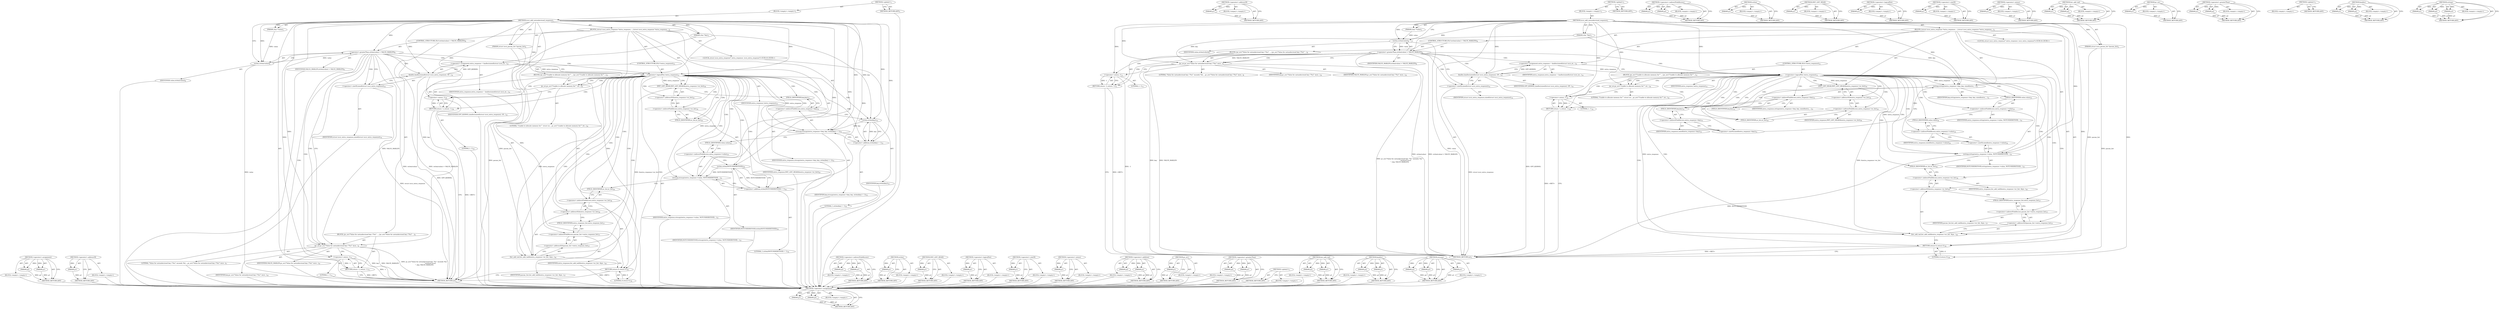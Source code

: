 digraph "strlcpy" {
vulnerable_122 [label=<(METHOD,&lt;operator&gt;.assignment)>];
vulnerable_123 [label=<(PARAM,p1)>];
vulnerable_124 [label=<(PARAM,p2)>];
vulnerable_125 [label=<(BLOCK,&lt;empty&gt;,&lt;empty&gt;)>];
vulnerable_126 [label=<(METHOD_RETURN,ANY)>];
vulnerable_144 [label=<(METHOD,&lt;operator&gt;.addressOf)>];
vulnerable_145 [label=<(PARAM,p1)>];
vulnerable_146 [label=<(BLOCK,&lt;empty&gt;,&lt;empty&gt;)>];
vulnerable_147 [label=<(METHOD_RETURN,ANY)>];
vulnerable_6 [label=<(METHOD,&lt;global&gt;)<SUB>1</SUB>>];
vulnerable_7 [label=<(BLOCK,&lt;empty&gt;,&lt;empty&gt;)<SUB>1</SUB>>];
vulnerable_8 [label=<(METHOD,iscsi_add_notunderstood_response)<SUB>1</SUB>>];
vulnerable_9 [label=<(PARAM,char *key)<SUB>2</SUB>>];
vulnerable_10 [label=<(PARAM,char *value)<SUB>3</SUB>>];
vulnerable_11 [label=<(PARAM,struct iscsi_param_list *param_list)<SUB>4</SUB>>];
vulnerable_12 [label=<(BLOCK,{
	struct iscsi_extra_response *extra_response;...,{
	struct iscsi_extra_response *extra_response;...)<SUB>5</SUB>>];
vulnerable_13 [label="<(LOCAL,struct iscsi_extra_response* extra_response: iscsi_extra_response*)<SUB>6</SUB>>"];
vulnerable_14 [label=<(CONTROL_STRUCTURE,IF,if (strlen(value) &gt; VALUE_MAXLEN))<SUB>8</SUB>>];
vulnerable_15 [label=<(&lt;operator&gt;.greaterThan,strlen(value) &gt; VALUE_MAXLEN)<SUB>8</SUB>>];
vulnerable_16 [label=<(strlen,strlen(value))<SUB>8</SUB>>];
vulnerable_17 [label=<(IDENTIFIER,value,strlen(value))<SUB>8</SUB>>];
vulnerable_18 [label=<(IDENTIFIER,VALUE_MAXLEN,strlen(value) &gt; VALUE_MAXLEN)<SUB>8</SUB>>];
vulnerable_19 [label=<(BLOCK,{
		pr_err(&quot;Value for notunderstood key \&quot;%s\&quot; ...,{
		pr_err(&quot;Value for notunderstood key \&quot;%s\&quot; ...)<SUB>8</SUB>>];
vulnerable_20 [label=<(pr_err,pr_err(&quot;Value for notunderstood key \&quot;%s\&quot; exce...)<SUB>9</SUB>>];
vulnerable_21 [label=<(LITERAL,&quot;Value for notunderstood key \&quot;%s\&quot; exceeds %d,...,pr_err(&quot;Value for notunderstood key \&quot;%s\&quot; exce...)<SUB>9</SUB>>];
vulnerable_22 [label=<(IDENTIFIER,key,pr_err(&quot;Value for notunderstood key \&quot;%s\&quot; exce...)<SUB>10</SUB>>];
vulnerable_23 [label=<(IDENTIFIER,VALUE_MAXLEN,pr_err(&quot;Value for notunderstood key \&quot;%s\&quot; exce...)<SUB>10</SUB>>];
vulnerable_24 [label=<(RETURN,return -1;,return -1;)<SUB>11</SUB>>];
vulnerable_25 [label=<(&lt;operator&gt;.minus,-1)<SUB>11</SUB>>];
vulnerable_26 [label=<(LITERAL,1,-1)<SUB>11</SUB>>];
vulnerable_27 [label=<(&lt;operator&gt;.assignment,extra_response = kzalloc(sizeof(struct iscsi_ex...)<SUB>14</SUB>>];
vulnerable_28 [label=<(IDENTIFIER,extra_response,extra_response = kzalloc(sizeof(struct iscsi_ex...)<SUB>14</SUB>>];
vulnerable_29 [label=<(kzalloc,kzalloc(sizeof(struct iscsi_extra_response), GF...)<SUB>14</SUB>>];
vulnerable_30 [label=<(&lt;operator&gt;.sizeOf,sizeof(struct iscsi_extra_response))<SUB>14</SUB>>];
vulnerable_31 [label=<(IDENTIFIER,struct iscsi_extra_response,sizeof(struct iscsi_extra_response))<SUB>14</SUB>>];
vulnerable_32 [label=<(IDENTIFIER,GFP_KERNEL,kzalloc(sizeof(struct iscsi_extra_response), GF...)<SUB>14</SUB>>];
vulnerable_33 [label=<(CONTROL_STRUCTURE,IF,if (!extra_response))<SUB>15</SUB>>];
vulnerable_34 [label=<(&lt;operator&gt;.logicalNot,!extra_response)<SUB>15</SUB>>];
vulnerable_35 [label=<(IDENTIFIER,extra_response,!extra_response)<SUB>15</SUB>>];
vulnerable_36 [label=<(BLOCK,{
		pr_err(&quot;Unable to allocate memory for&quot;
			&quot;...,{
		pr_err(&quot;Unable to allocate memory for&quot;
			&quot;...)<SUB>15</SUB>>];
vulnerable_37 [label=<(pr_err,pr_err(&quot;Unable to allocate memory for&quot;
			&quot; str...)<SUB>16</SUB>>];
vulnerable_38 [label=<(LITERAL,&quot;Unable to allocate memory for&quot;
			&quot; struct isc...,pr_err(&quot;Unable to allocate memory for&quot;
			&quot; str...)<SUB>16</SUB>>];
vulnerable_39 [label=<(RETURN,return -1;,return -1;)<SUB>18</SUB>>];
vulnerable_40 [label=<(&lt;operator&gt;.minus,-1)<SUB>18</SUB>>];
vulnerable_41 [label=<(LITERAL,1,-1)<SUB>18</SUB>>];
vulnerable_42 [label=<(INIT_LIST_HEAD,INIT_LIST_HEAD(&amp;extra_response-&gt;er_list))<SUB>20</SUB>>];
vulnerable_43 [label=<(&lt;operator&gt;.addressOf,&amp;extra_response-&gt;er_list)<SUB>20</SUB>>];
vulnerable_44 [label=<(&lt;operator&gt;.indirectFieldAccess,extra_response-&gt;er_list)<SUB>20</SUB>>];
vulnerable_45 [label=<(IDENTIFIER,extra_response,INIT_LIST_HEAD(&amp;extra_response-&gt;er_list))<SUB>20</SUB>>];
vulnerable_46 [label=<(FIELD_IDENTIFIER,er_list,er_list)<SUB>20</SUB>>];
vulnerable_47 [label=<(strncpy,strncpy(extra_response-&gt;key, key, strlen(key) + 1))<SUB>22</SUB>>];
vulnerable_48 [label=<(&lt;operator&gt;.indirectFieldAccess,extra_response-&gt;key)<SUB>22</SUB>>];
vulnerable_49 [label=<(IDENTIFIER,extra_response,strncpy(extra_response-&gt;key, key, strlen(key) + 1))<SUB>22</SUB>>];
vulnerable_50 [label=<(FIELD_IDENTIFIER,key,key)<SUB>22</SUB>>];
vulnerable_51 [label=<(IDENTIFIER,key,strncpy(extra_response-&gt;key, key, strlen(key) + 1))<SUB>22</SUB>>];
vulnerable_52 [label=<(&lt;operator&gt;.addition,strlen(key) + 1)<SUB>22</SUB>>];
vulnerable_53 [label=<(strlen,strlen(key))<SUB>22</SUB>>];
vulnerable_54 [label=<(IDENTIFIER,key,strlen(key))<SUB>22</SUB>>];
vulnerable_55 [label=<(LITERAL,1,strlen(key) + 1)<SUB>22</SUB>>];
vulnerable_56 [label=<(strncpy,strncpy(extra_response-&gt;value, NOTUNDERSTOOD,
	...)<SUB>23</SUB>>];
vulnerable_57 [label=<(&lt;operator&gt;.indirectFieldAccess,extra_response-&gt;value)<SUB>23</SUB>>];
vulnerable_58 [label=<(IDENTIFIER,extra_response,strncpy(extra_response-&gt;value, NOTUNDERSTOOD,
	...)<SUB>23</SUB>>];
vulnerable_59 [label=<(FIELD_IDENTIFIER,value,value)<SUB>23</SUB>>];
vulnerable_60 [label=<(IDENTIFIER,NOTUNDERSTOOD,strncpy(extra_response-&gt;value, NOTUNDERSTOOD,
	...)<SUB>23</SUB>>];
vulnerable_61 [label=<(&lt;operator&gt;.addition,strlen(NOTUNDERSTOOD) + 1)<SUB>24</SUB>>];
vulnerable_62 [label=<(strlen,strlen(NOTUNDERSTOOD))<SUB>24</SUB>>];
vulnerable_63 [label=<(IDENTIFIER,NOTUNDERSTOOD,strlen(NOTUNDERSTOOD))<SUB>24</SUB>>];
vulnerable_64 [label=<(LITERAL,1,strlen(NOTUNDERSTOOD) + 1)<SUB>24</SUB>>];
vulnerable_65 [label=<(list_add_tail,list_add_tail(&amp;extra_response-&gt;er_list,
 			&amp;pa...)<SUB>26</SUB>>];
vulnerable_66 [label=<(&lt;operator&gt;.addressOf,&amp;extra_response-&gt;er_list)<SUB>26</SUB>>];
vulnerable_67 [label=<(&lt;operator&gt;.indirectFieldAccess,extra_response-&gt;er_list)<SUB>26</SUB>>];
vulnerable_68 [label=<(IDENTIFIER,extra_response,list_add_tail(&amp;extra_response-&gt;er_list,
 			&amp;pa...)<SUB>26</SUB>>];
vulnerable_69 [label=<(FIELD_IDENTIFIER,er_list,er_list)<SUB>26</SUB>>];
vulnerable_70 [label=<(&lt;operator&gt;.addressOf,&amp;param_list-&gt;extra_response_list)<SUB>27</SUB>>];
vulnerable_71 [label=<(&lt;operator&gt;.indirectFieldAccess,param_list-&gt;extra_response_list)<SUB>27</SUB>>];
vulnerable_72 [label=<(IDENTIFIER,param_list,list_add_tail(&amp;extra_response-&gt;er_list,
 			&amp;pa...)<SUB>27</SUB>>];
vulnerable_73 [label=<(FIELD_IDENTIFIER,extra_response_list,extra_response_list)<SUB>27</SUB>>];
vulnerable_74 [label=<(RETURN,return 0;,return 0;)<SUB>28</SUB>>];
vulnerable_75 [label=<(LITERAL,0,return 0;)<SUB>28</SUB>>];
vulnerable_76 [label=<(METHOD_RETURN,int)<SUB>1</SUB>>];
vulnerable_78 [label=<(METHOD_RETURN,ANY)<SUB>1</SUB>>];
vulnerable_148 [label=<(METHOD,&lt;operator&gt;.indirectFieldAccess)>];
vulnerable_149 [label=<(PARAM,p1)>];
vulnerable_150 [label=<(PARAM,p2)>];
vulnerable_151 [label=<(BLOCK,&lt;empty&gt;,&lt;empty&gt;)>];
vulnerable_152 [label=<(METHOD_RETURN,ANY)>];
vulnerable_110 [label=<(METHOD,strlen)>];
vulnerable_111 [label=<(PARAM,p1)>];
vulnerable_112 [label=<(BLOCK,&lt;empty&gt;,&lt;empty&gt;)>];
vulnerable_113 [label=<(METHOD_RETURN,ANY)>];
vulnerable_140 [label=<(METHOD,INIT_LIST_HEAD)>];
vulnerable_141 [label=<(PARAM,p1)>];
vulnerable_142 [label=<(BLOCK,&lt;empty&gt;,&lt;empty&gt;)>];
vulnerable_143 [label=<(METHOD_RETURN,ANY)>];
vulnerable_136 [label=<(METHOD,&lt;operator&gt;.logicalNot)>];
vulnerable_137 [label=<(PARAM,p1)>];
vulnerable_138 [label=<(BLOCK,&lt;empty&gt;,&lt;empty&gt;)>];
vulnerable_139 [label=<(METHOD_RETURN,ANY)>];
vulnerable_132 [label=<(METHOD,&lt;operator&gt;.sizeOf)>];
vulnerable_133 [label=<(PARAM,p1)>];
vulnerable_134 [label=<(BLOCK,&lt;empty&gt;,&lt;empty&gt;)>];
vulnerable_135 [label=<(METHOD_RETURN,ANY)>];
vulnerable_118 [label=<(METHOD,&lt;operator&gt;.minus)>];
vulnerable_119 [label=<(PARAM,p1)>];
vulnerable_120 [label=<(BLOCK,&lt;empty&gt;,&lt;empty&gt;)>];
vulnerable_121 [label=<(METHOD_RETURN,ANY)>];
vulnerable_159 [label=<(METHOD,&lt;operator&gt;.addition)>];
vulnerable_160 [label=<(PARAM,p1)>];
vulnerable_161 [label=<(PARAM,p2)>];
vulnerable_162 [label=<(BLOCK,&lt;empty&gt;,&lt;empty&gt;)>];
vulnerable_163 [label=<(METHOD_RETURN,ANY)>];
vulnerable_114 [label=<(METHOD,pr_err)>];
vulnerable_115 [label=<(PARAM,p1)>];
vulnerable_116 [label=<(BLOCK,&lt;empty&gt;,&lt;empty&gt;)>];
vulnerable_117 [label=<(METHOD_RETURN,ANY)>];
vulnerable_105 [label=<(METHOD,&lt;operator&gt;.greaterThan)>];
vulnerable_106 [label=<(PARAM,p1)>];
vulnerable_107 [label=<(PARAM,p2)>];
vulnerable_108 [label=<(BLOCK,&lt;empty&gt;,&lt;empty&gt;)>];
vulnerable_109 [label=<(METHOD_RETURN,ANY)>];
vulnerable_99 [label=<(METHOD,&lt;global&gt;)<SUB>1</SUB>>];
vulnerable_100 [label=<(BLOCK,&lt;empty&gt;,&lt;empty&gt;)>];
vulnerable_101 [label=<(METHOD_RETURN,ANY)>];
vulnerable_164 [label=<(METHOD,list_add_tail)>];
vulnerable_165 [label=<(PARAM,p1)>];
vulnerable_166 [label=<(PARAM,p2)>];
vulnerable_167 [label=<(BLOCK,&lt;empty&gt;,&lt;empty&gt;)>];
vulnerable_168 [label=<(METHOD_RETURN,ANY)>];
vulnerable_127 [label=<(METHOD,kzalloc)>];
vulnerable_128 [label=<(PARAM,p1)>];
vulnerable_129 [label=<(PARAM,p2)>];
vulnerable_130 [label=<(BLOCK,&lt;empty&gt;,&lt;empty&gt;)>];
vulnerable_131 [label=<(METHOD_RETURN,ANY)>];
vulnerable_153 [label=<(METHOD,strncpy)>];
vulnerable_154 [label=<(PARAM,p1)>];
vulnerable_155 [label=<(PARAM,p2)>];
vulnerable_156 [label=<(PARAM,p3)>];
vulnerable_157 [label=<(BLOCK,&lt;empty&gt;,&lt;empty&gt;)>];
vulnerable_158 [label=<(METHOD_RETURN,ANY)>];
fixed_122 [label=<(METHOD,&lt;operator&gt;.assignment)>];
fixed_123 [label=<(PARAM,p1)>];
fixed_124 [label=<(PARAM,p2)>];
fixed_125 [label=<(BLOCK,&lt;empty&gt;,&lt;empty&gt;)>];
fixed_126 [label=<(METHOD_RETURN,ANY)>];
fixed_144 [label=<(METHOD,&lt;operator&gt;.addressOf)>];
fixed_145 [label=<(PARAM,p1)>];
fixed_146 [label=<(BLOCK,&lt;empty&gt;,&lt;empty&gt;)>];
fixed_147 [label=<(METHOD_RETURN,ANY)>];
fixed_6 [label=<(METHOD,&lt;global&gt;)<SUB>1</SUB>>];
fixed_7 [label=<(BLOCK,&lt;empty&gt;,&lt;empty&gt;)<SUB>1</SUB>>];
fixed_8 [label=<(METHOD,iscsi_add_notunderstood_response)<SUB>1</SUB>>];
fixed_9 [label=<(PARAM,char *key)<SUB>2</SUB>>];
fixed_10 [label=<(PARAM,char *value)<SUB>3</SUB>>];
fixed_11 [label=<(PARAM,struct iscsi_param_list *param_list)<SUB>4</SUB>>];
fixed_12 [label=<(BLOCK,{
	struct iscsi_extra_response *extra_response;...,{
	struct iscsi_extra_response *extra_response;...)<SUB>5</SUB>>];
fixed_13 [label="<(LOCAL,struct iscsi_extra_response* extra_response: iscsi_extra_response*)<SUB>6</SUB>>"];
fixed_14 [label=<(CONTROL_STRUCTURE,IF,if (strlen(value) &gt; VALUE_MAXLEN))<SUB>8</SUB>>];
fixed_15 [label=<(&lt;operator&gt;.greaterThan,strlen(value) &gt; VALUE_MAXLEN)<SUB>8</SUB>>];
fixed_16 [label=<(strlen,strlen(value))<SUB>8</SUB>>];
fixed_17 [label=<(IDENTIFIER,value,strlen(value))<SUB>8</SUB>>];
fixed_18 [label=<(IDENTIFIER,VALUE_MAXLEN,strlen(value) &gt; VALUE_MAXLEN)<SUB>8</SUB>>];
fixed_19 [label=<(BLOCK,{
		pr_err(&quot;Value for notunderstood key \&quot;%s\&quot; ...,{
		pr_err(&quot;Value for notunderstood key \&quot;%s\&quot; ...)<SUB>8</SUB>>];
fixed_20 [label=<(pr_err,pr_err(&quot;Value for notunderstood key \&quot;%s\&quot; exce...)<SUB>9</SUB>>];
fixed_21 [label=<(LITERAL,&quot;Value for notunderstood key \&quot;%s\&quot; exceeds %d,...,pr_err(&quot;Value for notunderstood key \&quot;%s\&quot; exce...)<SUB>9</SUB>>];
fixed_22 [label=<(IDENTIFIER,key,pr_err(&quot;Value for notunderstood key \&quot;%s\&quot; exce...)<SUB>10</SUB>>];
fixed_23 [label=<(IDENTIFIER,VALUE_MAXLEN,pr_err(&quot;Value for notunderstood key \&quot;%s\&quot; exce...)<SUB>10</SUB>>];
fixed_24 [label=<(RETURN,return -1;,return -1;)<SUB>11</SUB>>];
fixed_25 [label=<(&lt;operator&gt;.minus,-1)<SUB>11</SUB>>];
fixed_26 [label=<(LITERAL,1,-1)<SUB>11</SUB>>];
fixed_27 [label=<(&lt;operator&gt;.assignment,extra_response = kzalloc(sizeof(struct iscsi_ex...)<SUB>14</SUB>>];
fixed_28 [label=<(IDENTIFIER,extra_response,extra_response = kzalloc(sizeof(struct iscsi_ex...)<SUB>14</SUB>>];
fixed_29 [label=<(kzalloc,kzalloc(sizeof(struct iscsi_extra_response), GF...)<SUB>14</SUB>>];
fixed_30 [label=<(&lt;operator&gt;.sizeOf,sizeof(struct iscsi_extra_response))<SUB>14</SUB>>];
fixed_31 [label=<(IDENTIFIER,struct iscsi_extra_response,sizeof(struct iscsi_extra_response))<SUB>14</SUB>>];
fixed_32 [label=<(IDENTIFIER,GFP_KERNEL,kzalloc(sizeof(struct iscsi_extra_response), GF...)<SUB>14</SUB>>];
fixed_33 [label=<(CONTROL_STRUCTURE,IF,if (!extra_response))<SUB>15</SUB>>];
fixed_34 [label=<(&lt;operator&gt;.logicalNot,!extra_response)<SUB>15</SUB>>];
fixed_35 [label=<(IDENTIFIER,extra_response,!extra_response)<SUB>15</SUB>>];
fixed_36 [label=<(BLOCK,{
		pr_err(&quot;Unable to allocate memory for&quot;
			&quot;...,{
		pr_err(&quot;Unable to allocate memory for&quot;
			&quot;...)<SUB>15</SUB>>];
fixed_37 [label=<(pr_err,pr_err(&quot;Unable to allocate memory for&quot;
			&quot; str...)<SUB>16</SUB>>];
fixed_38 [label=<(LITERAL,&quot;Unable to allocate memory for&quot;
			&quot; struct isc...,pr_err(&quot;Unable to allocate memory for&quot;
			&quot; str...)<SUB>16</SUB>>];
fixed_39 [label=<(RETURN,return -1;,return -1;)<SUB>18</SUB>>];
fixed_40 [label=<(&lt;operator&gt;.minus,-1)<SUB>18</SUB>>];
fixed_41 [label=<(LITERAL,1,-1)<SUB>18</SUB>>];
fixed_42 [label=<(INIT_LIST_HEAD,INIT_LIST_HEAD(&amp;extra_response-&gt;er_list))<SUB>20</SUB>>];
fixed_43 [label=<(&lt;operator&gt;.addressOf,&amp;extra_response-&gt;er_list)<SUB>20</SUB>>];
fixed_44 [label=<(&lt;operator&gt;.indirectFieldAccess,extra_response-&gt;er_list)<SUB>20</SUB>>];
fixed_45 [label=<(IDENTIFIER,extra_response,INIT_LIST_HEAD(&amp;extra_response-&gt;er_list))<SUB>20</SUB>>];
fixed_46 [label=<(FIELD_IDENTIFIER,er_list,er_list)<SUB>20</SUB>>];
fixed_47 [label=<(strlcpy,strlcpy(extra_response-&gt;key, key, sizeof(extra_...)<SUB>22</SUB>>];
fixed_48 [label=<(&lt;operator&gt;.indirectFieldAccess,extra_response-&gt;key)<SUB>22</SUB>>];
fixed_49 [label=<(IDENTIFIER,extra_response,strlcpy(extra_response-&gt;key, key, sizeof(extra_...)<SUB>22</SUB>>];
fixed_50 [label=<(FIELD_IDENTIFIER,key,key)<SUB>22</SUB>>];
fixed_51 [label=<(IDENTIFIER,key,strlcpy(extra_response-&gt;key, key, sizeof(extra_...)<SUB>22</SUB>>];
fixed_52 [label=<(&lt;operator&gt;.sizeOf,sizeof(extra_response-&gt;key))<SUB>22</SUB>>];
fixed_53 [label=<(&lt;operator&gt;.indirectFieldAccess,extra_response-&gt;key)<SUB>22</SUB>>];
fixed_54 [label=<(IDENTIFIER,extra_response,sizeof(extra_response-&gt;key))<SUB>22</SUB>>];
fixed_55 [label=<(FIELD_IDENTIFIER,key,key)<SUB>22</SUB>>];
fixed_56 [label=<(strlcpy,strlcpy(extra_response-&gt;value, NOTUNDERSTOOD,
	...)<SUB>23</SUB>>];
fixed_57 [label=<(&lt;operator&gt;.indirectFieldAccess,extra_response-&gt;value)<SUB>23</SUB>>];
fixed_58 [label=<(IDENTIFIER,extra_response,strlcpy(extra_response-&gt;value, NOTUNDERSTOOD,
	...)<SUB>23</SUB>>];
fixed_59 [label=<(FIELD_IDENTIFIER,value,value)<SUB>23</SUB>>];
fixed_60 [label=<(IDENTIFIER,NOTUNDERSTOOD,strlcpy(extra_response-&gt;value, NOTUNDERSTOOD,
	...)<SUB>23</SUB>>];
fixed_61 [label=<(&lt;operator&gt;.sizeOf,sizeof(extra_response-&gt;value))<SUB>24</SUB>>];
fixed_62 [label=<(&lt;operator&gt;.indirectFieldAccess,extra_response-&gt;value)<SUB>24</SUB>>];
fixed_63 [label=<(IDENTIFIER,extra_response,sizeof(extra_response-&gt;value))<SUB>24</SUB>>];
fixed_64 [label=<(FIELD_IDENTIFIER,value,value)<SUB>24</SUB>>];
fixed_65 [label=<(list_add_tail,list_add_tail(&amp;extra_response-&gt;er_list,
 			&amp;pa...)<SUB>26</SUB>>];
fixed_66 [label=<(&lt;operator&gt;.addressOf,&amp;extra_response-&gt;er_list)<SUB>26</SUB>>];
fixed_67 [label=<(&lt;operator&gt;.indirectFieldAccess,extra_response-&gt;er_list)<SUB>26</SUB>>];
fixed_68 [label=<(IDENTIFIER,extra_response,list_add_tail(&amp;extra_response-&gt;er_list,
 			&amp;pa...)<SUB>26</SUB>>];
fixed_69 [label=<(FIELD_IDENTIFIER,er_list,er_list)<SUB>26</SUB>>];
fixed_70 [label=<(&lt;operator&gt;.addressOf,&amp;param_list-&gt;extra_response_list)<SUB>27</SUB>>];
fixed_71 [label=<(&lt;operator&gt;.indirectFieldAccess,param_list-&gt;extra_response_list)<SUB>27</SUB>>];
fixed_72 [label=<(IDENTIFIER,param_list,list_add_tail(&amp;extra_response-&gt;er_list,
 			&amp;pa...)<SUB>27</SUB>>];
fixed_73 [label=<(FIELD_IDENTIFIER,extra_response_list,extra_response_list)<SUB>27</SUB>>];
fixed_74 [label=<(RETURN,return 0;,return 0;)<SUB>28</SUB>>];
fixed_75 [label=<(LITERAL,0,return 0;)<SUB>28</SUB>>];
fixed_76 [label=<(METHOD_RETURN,int)<SUB>1</SUB>>];
fixed_78 [label=<(METHOD_RETURN,ANY)<SUB>1</SUB>>];
fixed_148 [label=<(METHOD,&lt;operator&gt;.indirectFieldAccess)>];
fixed_149 [label=<(PARAM,p1)>];
fixed_150 [label=<(PARAM,p2)>];
fixed_151 [label=<(BLOCK,&lt;empty&gt;,&lt;empty&gt;)>];
fixed_152 [label=<(METHOD_RETURN,ANY)>];
fixed_110 [label=<(METHOD,strlen)>];
fixed_111 [label=<(PARAM,p1)>];
fixed_112 [label=<(BLOCK,&lt;empty&gt;,&lt;empty&gt;)>];
fixed_113 [label=<(METHOD_RETURN,ANY)>];
fixed_140 [label=<(METHOD,INIT_LIST_HEAD)>];
fixed_141 [label=<(PARAM,p1)>];
fixed_142 [label=<(BLOCK,&lt;empty&gt;,&lt;empty&gt;)>];
fixed_143 [label=<(METHOD_RETURN,ANY)>];
fixed_136 [label=<(METHOD,&lt;operator&gt;.logicalNot)>];
fixed_137 [label=<(PARAM,p1)>];
fixed_138 [label=<(BLOCK,&lt;empty&gt;,&lt;empty&gt;)>];
fixed_139 [label=<(METHOD_RETURN,ANY)>];
fixed_132 [label=<(METHOD,&lt;operator&gt;.sizeOf)>];
fixed_133 [label=<(PARAM,p1)>];
fixed_134 [label=<(BLOCK,&lt;empty&gt;,&lt;empty&gt;)>];
fixed_135 [label=<(METHOD_RETURN,ANY)>];
fixed_118 [label=<(METHOD,&lt;operator&gt;.minus)>];
fixed_119 [label=<(PARAM,p1)>];
fixed_120 [label=<(BLOCK,&lt;empty&gt;,&lt;empty&gt;)>];
fixed_121 [label=<(METHOD_RETURN,ANY)>];
fixed_159 [label=<(METHOD,list_add_tail)>];
fixed_160 [label=<(PARAM,p1)>];
fixed_161 [label=<(PARAM,p2)>];
fixed_162 [label=<(BLOCK,&lt;empty&gt;,&lt;empty&gt;)>];
fixed_163 [label=<(METHOD_RETURN,ANY)>];
fixed_114 [label=<(METHOD,pr_err)>];
fixed_115 [label=<(PARAM,p1)>];
fixed_116 [label=<(BLOCK,&lt;empty&gt;,&lt;empty&gt;)>];
fixed_117 [label=<(METHOD_RETURN,ANY)>];
fixed_105 [label=<(METHOD,&lt;operator&gt;.greaterThan)>];
fixed_106 [label=<(PARAM,p1)>];
fixed_107 [label=<(PARAM,p2)>];
fixed_108 [label=<(BLOCK,&lt;empty&gt;,&lt;empty&gt;)>];
fixed_109 [label=<(METHOD_RETURN,ANY)>];
fixed_99 [label=<(METHOD,&lt;global&gt;)<SUB>1</SUB>>];
fixed_100 [label=<(BLOCK,&lt;empty&gt;,&lt;empty&gt;)>];
fixed_101 [label=<(METHOD_RETURN,ANY)>];
fixed_127 [label=<(METHOD,kzalloc)>];
fixed_128 [label=<(PARAM,p1)>];
fixed_129 [label=<(PARAM,p2)>];
fixed_130 [label=<(BLOCK,&lt;empty&gt;,&lt;empty&gt;)>];
fixed_131 [label=<(METHOD_RETURN,ANY)>];
fixed_153 [label=<(METHOD,strlcpy)>];
fixed_154 [label=<(PARAM,p1)>];
fixed_155 [label=<(PARAM,p2)>];
fixed_156 [label=<(PARAM,p3)>];
fixed_157 [label=<(BLOCK,&lt;empty&gt;,&lt;empty&gt;)>];
fixed_158 [label=<(METHOD_RETURN,ANY)>];
vulnerable_122 -> vulnerable_123  [key=0, label="AST: "];
vulnerable_122 -> vulnerable_123  [key=1, label="DDG: "];
vulnerable_122 -> vulnerable_125  [key=0, label="AST: "];
vulnerable_122 -> vulnerable_124  [key=0, label="AST: "];
vulnerable_122 -> vulnerable_124  [key=1, label="DDG: "];
vulnerable_122 -> vulnerable_126  [key=0, label="AST: "];
vulnerable_122 -> vulnerable_126  [key=1, label="CFG: "];
vulnerable_123 -> vulnerable_126  [key=0, label="DDG: p1"];
vulnerable_124 -> vulnerable_126  [key=0, label="DDG: p2"];
vulnerable_125 -> fixed_122  [key=0];
vulnerable_126 -> fixed_122  [key=0];
vulnerable_144 -> vulnerable_145  [key=0, label="AST: "];
vulnerable_144 -> vulnerable_145  [key=1, label="DDG: "];
vulnerable_144 -> vulnerable_146  [key=0, label="AST: "];
vulnerable_144 -> vulnerable_147  [key=0, label="AST: "];
vulnerable_144 -> vulnerable_147  [key=1, label="CFG: "];
vulnerable_145 -> vulnerable_147  [key=0, label="DDG: p1"];
vulnerable_146 -> fixed_122  [key=0];
vulnerable_147 -> fixed_122  [key=0];
vulnerable_6 -> vulnerable_7  [key=0, label="AST: "];
vulnerable_6 -> vulnerable_78  [key=0, label="AST: "];
vulnerable_6 -> vulnerable_78  [key=1, label="CFG: "];
vulnerable_7 -> vulnerable_8  [key=0, label="AST: "];
vulnerable_8 -> vulnerable_9  [key=0, label="AST: "];
vulnerable_8 -> vulnerable_9  [key=1, label="DDG: "];
vulnerable_8 -> vulnerable_10  [key=0, label="AST: "];
vulnerable_8 -> vulnerable_10  [key=1, label="DDG: "];
vulnerable_8 -> vulnerable_11  [key=0, label="AST: "];
vulnerable_8 -> vulnerable_11  [key=1, label="DDG: "];
vulnerable_8 -> vulnerable_12  [key=0, label="AST: "];
vulnerable_8 -> vulnerable_76  [key=0, label="AST: "];
vulnerable_8 -> vulnerable_16  [key=0, label="CFG: "];
vulnerable_8 -> vulnerable_16  [key=1, label="DDG: "];
vulnerable_8 -> vulnerable_74  [key=0, label="DDG: "];
vulnerable_8 -> vulnerable_47  [key=0, label="DDG: "];
vulnerable_8 -> vulnerable_56  [key=0, label="DDG: "];
vulnerable_8 -> vulnerable_75  [key=0, label="DDG: "];
vulnerable_8 -> vulnerable_15  [key=0, label="DDG: "];
vulnerable_8 -> vulnerable_29  [key=0, label="DDG: "];
vulnerable_8 -> vulnerable_34  [key=0, label="DDG: "];
vulnerable_8 -> vulnerable_52  [key=0, label="DDG: "];
vulnerable_8 -> vulnerable_61  [key=0, label="DDG: "];
vulnerable_8 -> vulnerable_20  [key=0, label="DDG: "];
vulnerable_8 -> vulnerable_37  [key=0, label="DDG: "];
vulnerable_8 -> vulnerable_53  [key=0, label="DDG: "];
vulnerable_8 -> vulnerable_62  [key=0, label="DDG: "];
vulnerable_8 -> vulnerable_25  [key=0, label="DDG: "];
vulnerable_8 -> vulnerable_40  [key=0, label="DDG: "];
vulnerable_9 -> vulnerable_20  [key=0, label="DDG: key"];
vulnerable_9 -> vulnerable_53  [key=0, label="DDG: key"];
vulnerable_10 -> vulnerable_16  [key=0, label="DDG: value"];
vulnerable_11 -> vulnerable_76  [key=0, label="DDG: param_list"];
vulnerable_11 -> vulnerable_65  [key=0, label="DDG: param_list"];
vulnerable_12 -> vulnerable_13  [key=0, label="AST: "];
vulnerable_12 -> vulnerable_14  [key=0, label="AST: "];
vulnerable_12 -> vulnerable_27  [key=0, label="AST: "];
vulnerable_12 -> vulnerable_33  [key=0, label="AST: "];
vulnerable_12 -> vulnerable_42  [key=0, label="AST: "];
vulnerable_12 -> vulnerable_47  [key=0, label="AST: "];
vulnerable_12 -> vulnerable_56  [key=0, label="AST: "];
vulnerable_12 -> vulnerable_65  [key=0, label="AST: "];
vulnerable_12 -> vulnerable_74  [key=0, label="AST: "];
vulnerable_13 -> fixed_122  [key=0];
vulnerable_14 -> vulnerable_15  [key=0, label="AST: "];
vulnerable_14 -> vulnerable_19  [key=0, label="AST: "];
vulnerable_15 -> vulnerable_16  [key=0, label="AST: "];
vulnerable_15 -> vulnerable_18  [key=0, label="AST: "];
vulnerable_15 -> vulnerable_20  [key=0, label="CFG: "];
vulnerable_15 -> vulnerable_20  [key=1, label="DDG: VALUE_MAXLEN"];
vulnerable_15 -> vulnerable_20  [key=2, label="CDG: "];
vulnerable_15 -> vulnerable_30  [key=0, label="CFG: "];
vulnerable_15 -> vulnerable_30  [key=1, label="CDG: "];
vulnerable_15 -> vulnerable_76  [key=0, label="DDG: strlen(value)"];
vulnerable_15 -> vulnerable_76  [key=1, label="DDG: strlen(value) &gt; VALUE_MAXLEN"];
vulnerable_15 -> vulnerable_34  [key=0, label="CDG: "];
vulnerable_15 -> vulnerable_25  [key=0, label="CDG: "];
vulnerable_15 -> vulnerable_27  [key=0, label="CDG: "];
vulnerable_15 -> vulnerable_29  [key=0, label="CDG: "];
vulnerable_15 -> vulnerable_24  [key=0, label="CDG: "];
vulnerable_16 -> vulnerable_17  [key=0, label="AST: "];
vulnerable_16 -> vulnerable_15  [key=0, label="CFG: "];
vulnerable_16 -> vulnerable_15  [key=1, label="DDG: value"];
vulnerable_16 -> vulnerable_76  [key=0, label="DDG: value"];
vulnerable_17 -> fixed_122  [key=0];
vulnerable_18 -> fixed_122  [key=0];
vulnerable_19 -> vulnerable_20  [key=0, label="AST: "];
vulnerable_19 -> vulnerable_24  [key=0, label="AST: "];
vulnerable_20 -> vulnerable_21  [key=0, label="AST: "];
vulnerable_20 -> vulnerable_22  [key=0, label="AST: "];
vulnerable_20 -> vulnerable_23  [key=0, label="AST: "];
vulnerable_20 -> vulnerable_25  [key=0, label="CFG: "];
vulnerable_20 -> vulnerable_76  [key=0, label="DDG: key"];
vulnerable_20 -> vulnerable_76  [key=1, label="DDG: VALUE_MAXLEN"];
vulnerable_20 -> vulnerable_76  [key=2, label="DDG: pr_err(&quot;Value for notunderstood key \&quot;%s\&quot; exceeds %d,&quot;
			&quot; protocol error.\n&quot;, key, VALUE_MAXLEN)"];
vulnerable_21 -> fixed_122  [key=0];
vulnerable_22 -> fixed_122  [key=0];
vulnerable_23 -> fixed_122  [key=0];
vulnerable_24 -> vulnerable_25  [key=0, label="AST: "];
vulnerable_24 -> vulnerable_76  [key=0, label="CFG: "];
vulnerable_24 -> vulnerable_76  [key=1, label="DDG: &lt;RET&gt;"];
vulnerable_25 -> vulnerable_26  [key=0, label="AST: "];
vulnerable_25 -> vulnerable_24  [key=0, label="CFG: "];
vulnerable_25 -> vulnerable_24  [key=1, label="DDG: -1"];
vulnerable_25 -> vulnerable_76  [key=0, label="DDG: -1"];
vulnerable_26 -> fixed_122  [key=0];
vulnerable_27 -> vulnerable_28  [key=0, label="AST: "];
vulnerable_27 -> vulnerable_29  [key=0, label="AST: "];
vulnerable_27 -> vulnerable_34  [key=0, label="CFG: "];
vulnerable_27 -> vulnerable_34  [key=1, label="DDG: extra_response"];
vulnerable_28 -> fixed_122  [key=0];
vulnerable_29 -> vulnerable_30  [key=0, label="AST: "];
vulnerable_29 -> vulnerable_32  [key=0, label="AST: "];
vulnerable_29 -> vulnerable_27  [key=0, label="CFG: "];
vulnerable_29 -> vulnerable_27  [key=1, label="DDG: GFP_KERNEL"];
vulnerable_29 -> vulnerable_76  [key=0, label="DDG: GFP_KERNEL"];
vulnerable_30 -> vulnerable_31  [key=0, label="AST: "];
vulnerable_30 -> vulnerable_29  [key=0, label="CFG: "];
vulnerable_30 -> vulnerable_76  [key=0, label="DDG: struct iscsi_extra_response"];
vulnerable_31 -> fixed_122  [key=0];
vulnerable_32 -> fixed_122  [key=0];
vulnerable_33 -> vulnerable_34  [key=0, label="AST: "];
vulnerable_33 -> vulnerable_36  [key=0, label="AST: "];
vulnerable_34 -> vulnerable_35  [key=0, label="AST: "];
vulnerable_34 -> vulnerable_37  [key=0, label="CFG: "];
vulnerable_34 -> vulnerable_37  [key=1, label="CDG: "];
vulnerable_34 -> vulnerable_46  [key=0, label="CFG: "];
vulnerable_34 -> vulnerable_46  [key=1, label="CDG: "];
vulnerable_34 -> vulnerable_42  [key=0, label="DDG: extra_response"];
vulnerable_34 -> vulnerable_42  [key=1, label="CDG: "];
vulnerable_34 -> vulnerable_47  [key=0, label="DDG: extra_response"];
vulnerable_34 -> vulnerable_47  [key=1, label="CDG: "];
vulnerable_34 -> vulnerable_56  [key=0, label="DDG: extra_response"];
vulnerable_34 -> vulnerable_56  [key=1, label="CDG: "];
vulnerable_34 -> vulnerable_65  [key=0, label="DDG: extra_response"];
vulnerable_34 -> vulnerable_65  [key=1, label="CDG: "];
vulnerable_34 -> vulnerable_48  [key=0, label="CDG: "];
vulnerable_34 -> vulnerable_73  [key=0, label="CDG: "];
vulnerable_34 -> vulnerable_57  [key=0, label="CDG: "];
vulnerable_34 -> vulnerable_66  [key=0, label="CDG: "];
vulnerable_34 -> vulnerable_52  [key=0, label="CDG: "];
vulnerable_34 -> vulnerable_69  [key=0, label="CDG: "];
vulnerable_34 -> vulnerable_67  [key=0, label="CDG: "];
vulnerable_34 -> vulnerable_74  [key=0, label="CDG: "];
vulnerable_34 -> vulnerable_40  [key=0, label="CDG: "];
vulnerable_34 -> vulnerable_50  [key=0, label="CDG: "];
vulnerable_34 -> vulnerable_59  [key=0, label="CDG: "];
vulnerable_34 -> vulnerable_44  [key=0, label="CDG: "];
vulnerable_34 -> vulnerable_43  [key=0, label="CDG: "];
vulnerable_34 -> vulnerable_61  [key=0, label="CDG: "];
vulnerable_34 -> vulnerable_71  [key=0, label="CDG: "];
vulnerable_34 -> vulnerable_53  [key=0, label="CDG: "];
vulnerable_34 -> vulnerable_70  [key=0, label="CDG: "];
vulnerable_34 -> vulnerable_62  [key=0, label="CDG: "];
vulnerable_34 -> vulnerable_39  [key=0, label="CDG: "];
vulnerable_35 -> fixed_122  [key=0];
vulnerable_36 -> vulnerable_37  [key=0, label="AST: "];
vulnerable_36 -> vulnerable_39  [key=0, label="AST: "];
vulnerable_37 -> vulnerable_38  [key=0, label="AST: "];
vulnerable_37 -> vulnerable_40  [key=0, label="CFG: "];
vulnerable_38 -> fixed_122  [key=0];
vulnerable_39 -> vulnerable_40  [key=0, label="AST: "];
vulnerable_39 -> vulnerable_76  [key=0, label="CFG: "];
vulnerable_39 -> vulnerable_76  [key=1, label="DDG: &lt;RET&gt;"];
vulnerable_40 -> vulnerable_41  [key=0, label="AST: "];
vulnerable_40 -> vulnerable_39  [key=0, label="CFG: "];
vulnerable_40 -> vulnerable_39  [key=1, label="DDG: -1"];
vulnerable_41 -> fixed_122  [key=0];
vulnerable_42 -> vulnerable_43  [key=0, label="AST: "];
vulnerable_42 -> vulnerable_50  [key=0, label="CFG: "];
vulnerable_42 -> vulnerable_65  [key=0, label="DDG: &amp;extra_response-&gt;er_list"];
vulnerable_43 -> vulnerable_44  [key=0, label="AST: "];
vulnerable_43 -> vulnerable_42  [key=0, label="CFG: "];
vulnerable_44 -> vulnerable_45  [key=0, label="AST: "];
vulnerable_44 -> vulnerable_46  [key=0, label="AST: "];
vulnerable_44 -> vulnerable_43  [key=0, label="CFG: "];
vulnerable_45 -> fixed_122  [key=0];
vulnerable_46 -> vulnerable_44  [key=0, label="CFG: "];
vulnerable_47 -> vulnerable_48  [key=0, label="AST: "];
vulnerable_47 -> vulnerable_51  [key=0, label="AST: "];
vulnerable_47 -> vulnerable_52  [key=0, label="AST: "];
vulnerable_47 -> vulnerable_59  [key=0, label="CFG: "];
vulnerable_48 -> vulnerable_49  [key=0, label="AST: "];
vulnerable_48 -> vulnerable_50  [key=0, label="AST: "];
vulnerable_48 -> vulnerable_53  [key=0, label="CFG: "];
vulnerable_49 -> fixed_122  [key=0];
vulnerable_50 -> vulnerable_48  [key=0, label="CFG: "];
vulnerable_51 -> fixed_122  [key=0];
vulnerable_52 -> vulnerable_53  [key=0, label="AST: "];
vulnerable_52 -> vulnerable_55  [key=0, label="AST: "];
vulnerable_52 -> vulnerable_47  [key=0, label="CFG: "];
vulnerable_53 -> vulnerable_54  [key=0, label="AST: "];
vulnerable_53 -> vulnerable_52  [key=0, label="CFG: "];
vulnerable_53 -> vulnerable_52  [key=1, label="DDG: key"];
vulnerable_53 -> vulnerable_47  [key=0, label="DDG: key"];
vulnerable_54 -> fixed_122  [key=0];
vulnerable_55 -> fixed_122  [key=0];
vulnerable_56 -> vulnerable_57  [key=0, label="AST: "];
vulnerable_56 -> vulnerable_60  [key=0, label="AST: "];
vulnerable_56 -> vulnerable_61  [key=0, label="AST: "];
vulnerable_56 -> vulnerable_69  [key=0, label="CFG: "];
vulnerable_57 -> vulnerable_58  [key=0, label="AST: "];
vulnerable_57 -> vulnerable_59  [key=0, label="AST: "];
vulnerable_57 -> vulnerable_62  [key=0, label="CFG: "];
vulnerable_58 -> fixed_122  [key=0];
vulnerable_59 -> vulnerable_57  [key=0, label="CFG: "];
vulnerable_60 -> fixed_122  [key=0];
vulnerable_61 -> vulnerable_62  [key=0, label="AST: "];
vulnerable_61 -> vulnerable_64  [key=0, label="AST: "];
vulnerable_61 -> vulnerable_56  [key=0, label="CFG: "];
vulnerable_62 -> vulnerable_63  [key=0, label="AST: "];
vulnerable_62 -> vulnerable_61  [key=0, label="CFG: "];
vulnerable_62 -> vulnerable_61  [key=1, label="DDG: NOTUNDERSTOOD"];
vulnerable_62 -> vulnerable_56  [key=0, label="DDG: NOTUNDERSTOOD"];
vulnerable_63 -> fixed_122  [key=0];
vulnerable_64 -> fixed_122  [key=0];
vulnerable_65 -> vulnerable_66  [key=0, label="AST: "];
vulnerable_65 -> vulnerable_70  [key=0, label="AST: "];
vulnerable_65 -> vulnerable_74  [key=0, label="CFG: "];
vulnerable_66 -> vulnerable_67  [key=0, label="AST: "];
vulnerable_66 -> vulnerable_73  [key=0, label="CFG: "];
vulnerable_67 -> vulnerable_68  [key=0, label="AST: "];
vulnerable_67 -> vulnerable_69  [key=0, label="AST: "];
vulnerable_67 -> vulnerable_66  [key=0, label="CFG: "];
vulnerable_68 -> fixed_122  [key=0];
vulnerable_69 -> vulnerable_67  [key=0, label="CFG: "];
vulnerable_70 -> vulnerable_71  [key=0, label="AST: "];
vulnerable_70 -> vulnerable_65  [key=0, label="CFG: "];
vulnerable_71 -> vulnerable_72  [key=0, label="AST: "];
vulnerable_71 -> vulnerable_73  [key=0, label="AST: "];
vulnerable_71 -> vulnerable_70  [key=0, label="CFG: "];
vulnerable_72 -> fixed_122  [key=0];
vulnerable_73 -> vulnerable_71  [key=0, label="CFG: "];
vulnerable_74 -> vulnerable_75  [key=0, label="AST: "];
vulnerable_74 -> vulnerable_76  [key=0, label="CFG: "];
vulnerable_74 -> vulnerable_76  [key=1, label="DDG: &lt;RET&gt;"];
vulnerable_75 -> vulnerable_74  [key=0, label="DDG: 0"];
vulnerable_76 -> fixed_122  [key=0];
vulnerable_78 -> fixed_122  [key=0];
vulnerable_148 -> vulnerable_149  [key=0, label="AST: "];
vulnerable_148 -> vulnerable_149  [key=1, label="DDG: "];
vulnerable_148 -> vulnerable_151  [key=0, label="AST: "];
vulnerable_148 -> vulnerable_150  [key=0, label="AST: "];
vulnerable_148 -> vulnerable_150  [key=1, label="DDG: "];
vulnerable_148 -> vulnerable_152  [key=0, label="AST: "];
vulnerable_148 -> vulnerable_152  [key=1, label="CFG: "];
vulnerable_149 -> vulnerable_152  [key=0, label="DDG: p1"];
vulnerable_150 -> vulnerable_152  [key=0, label="DDG: p2"];
vulnerable_151 -> fixed_122  [key=0];
vulnerable_152 -> fixed_122  [key=0];
vulnerable_110 -> vulnerable_111  [key=0, label="AST: "];
vulnerable_110 -> vulnerable_111  [key=1, label="DDG: "];
vulnerable_110 -> vulnerable_112  [key=0, label="AST: "];
vulnerable_110 -> vulnerable_113  [key=0, label="AST: "];
vulnerable_110 -> vulnerable_113  [key=1, label="CFG: "];
vulnerable_111 -> vulnerable_113  [key=0, label="DDG: p1"];
vulnerable_112 -> fixed_122  [key=0];
vulnerable_113 -> fixed_122  [key=0];
vulnerable_140 -> vulnerable_141  [key=0, label="AST: "];
vulnerable_140 -> vulnerable_141  [key=1, label="DDG: "];
vulnerable_140 -> vulnerable_142  [key=0, label="AST: "];
vulnerable_140 -> vulnerable_143  [key=0, label="AST: "];
vulnerable_140 -> vulnerable_143  [key=1, label="CFG: "];
vulnerable_141 -> vulnerable_143  [key=0, label="DDG: p1"];
vulnerable_142 -> fixed_122  [key=0];
vulnerable_143 -> fixed_122  [key=0];
vulnerable_136 -> vulnerable_137  [key=0, label="AST: "];
vulnerable_136 -> vulnerable_137  [key=1, label="DDG: "];
vulnerable_136 -> vulnerable_138  [key=0, label="AST: "];
vulnerable_136 -> vulnerable_139  [key=0, label="AST: "];
vulnerable_136 -> vulnerable_139  [key=1, label="CFG: "];
vulnerable_137 -> vulnerable_139  [key=0, label="DDG: p1"];
vulnerable_138 -> fixed_122  [key=0];
vulnerable_139 -> fixed_122  [key=0];
vulnerable_132 -> vulnerable_133  [key=0, label="AST: "];
vulnerable_132 -> vulnerable_133  [key=1, label="DDG: "];
vulnerable_132 -> vulnerable_134  [key=0, label="AST: "];
vulnerable_132 -> vulnerable_135  [key=0, label="AST: "];
vulnerable_132 -> vulnerable_135  [key=1, label="CFG: "];
vulnerable_133 -> vulnerable_135  [key=0, label="DDG: p1"];
vulnerable_134 -> fixed_122  [key=0];
vulnerable_135 -> fixed_122  [key=0];
vulnerable_118 -> vulnerable_119  [key=0, label="AST: "];
vulnerable_118 -> vulnerable_119  [key=1, label="DDG: "];
vulnerable_118 -> vulnerable_120  [key=0, label="AST: "];
vulnerable_118 -> vulnerable_121  [key=0, label="AST: "];
vulnerable_118 -> vulnerable_121  [key=1, label="CFG: "];
vulnerable_119 -> vulnerable_121  [key=0, label="DDG: p1"];
vulnerable_120 -> fixed_122  [key=0];
vulnerable_121 -> fixed_122  [key=0];
vulnerable_159 -> vulnerable_160  [key=0, label="AST: "];
vulnerable_159 -> vulnerable_160  [key=1, label="DDG: "];
vulnerable_159 -> vulnerable_162  [key=0, label="AST: "];
vulnerable_159 -> vulnerable_161  [key=0, label="AST: "];
vulnerable_159 -> vulnerable_161  [key=1, label="DDG: "];
vulnerable_159 -> vulnerable_163  [key=0, label="AST: "];
vulnerable_159 -> vulnerable_163  [key=1, label="CFG: "];
vulnerable_160 -> vulnerable_163  [key=0, label="DDG: p1"];
vulnerable_161 -> vulnerable_163  [key=0, label="DDG: p2"];
vulnerable_162 -> fixed_122  [key=0];
vulnerable_163 -> fixed_122  [key=0];
vulnerable_114 -> vulnerable_115  [key=0, label="AST: "];
vulnerable_114 -> vulnerable_115  [key=1, label="DDG: "];
vulnerable_114 -> vulnerable_116  [key=0, label="AST: "];
vulnerable_114 -> vulnerable_117  [key=0, label="AST: "];
vulnerable_114 -> vulnerable_117  [key=1, label="CFG: "];
vulnerable_115 -> vulnerable_117  [key=0, label="DDG: p1"];
vulnerable_116 -> fixed_122  [key=0];
vulnerable_117 -> fixed_122  [key=0];
vulnerable_105 -> vulnerable_106  [key=0, label="AST: "];
vulnerable_105 -> vulnerable_106  [key=1, label="DDG: "];
vulnerable_105 -> vulnerable_108  [key=0, label="AST: "];
vulnerable_105 -> vulnerable_107  [key=0, label="AST: "];
vulnerable_105 -> vulnerable_107  [key=1, label="DDG: "];
vulnerable_105 -> vulnerable_109  [key=0, label="AST: "];
vulnerable_105 -> vulnerable_109  [key=1, label="CFG: "];
vulnerable_106 -> vulnerable_109  [key=0, label="DDG: p1"];
vulnerable_107 -> vulnerable_109  [key=0, label="DDG: p2"];
vulnerable_108 -> fixed_122  [key=0];
vulnerable_109 -> fixed_122  [key=0];
vulnerable_99 -> vulnerable_100  [key=0, label="AST: "];
vulnerable_99 -> vulnerable_101  [key=0, label="AST: "];
vulnerable_99 -> vulnerable_101  [key=1, label="CFG: "];
vulnerable_100 -> fixed_122  [key=0];
vulnerable_101 -> fixed_122  [key=0];
vulnerable_164 -> vulnerable_165  [key=0, label="AST: "];
vulnerable_164 -> vulnerable_165  [key=1, label="DDG: "];
vulnerable_164 -> vulnerable_167  [key=0, label="AST: "];
vulnerable_164 -> vulnerable_166  [key=0, label="AST: "];
vulnerable_164 -> vulnerable_166  [key=1, label="DDG: "];
vulnerable_164 -> vulnerable_168  [key=0, label="AST: "];
vulnerable_164 -> vulnerable_168  [key=1, label="CFG: "];
vulnerable_165 -> vulnerable_168  [key=0, label="DDG: p1"];
vulnerable_166 -> vulnerable_168  [key=0, label="DDG: p2"];
vulnerable_167 -> fixed_122  [key=0];
vulnerable_168 -> fixed_122  [key=0];
vulnerable_127 -> vulnerable_128  [key=0, label="AST: "];
vulnerable_127 -> vulnerable_128  [key=1, label="DDG: "];
vulnerable_127 -> vulnerable_130  [key=0, label="AST: "];
vulnerable_127 -> vulnerable_129  [key=0, label="AST: "];
vulnerable_127 -> vulnerable_129  [key=1, label="DDG: "];
vulnerable_127 -> vulnerable_131  [key=0, label="AST: "];
vulnerable_127 -> vulnerable_131  [key=1, label="CFG: "];
vulnerable_128 -> vulnerable_131  [key=0, label="DDG: p1"];
vulnerable_129 -> vulnerable_131  [key=0, label="DDG: p2"];
vulnerable_130 -> fixed_122  [key=0];
vulnerable_131 -> fixed_122  [key=0];
vulnerable_153 -> vulnerable_154  [key=0, label="AST: "];
vulnerable_153 -> vulnerable_154  [key=1, label="DDG: "];
vulnerable_153 -> vulnerable_157  [key=0, label="AST: "];
vulnerable_153 -> vulnerable_155  [key=0, label="AST: "];
vulnerable_153 -> vulnerable_155  [key=1, label="DDG: "];
vulnerable_153 -> vulnerable_158  [key=0, label="AST: "];
vulnerable_153 -> vulnerable_158  [key=1, label="CFG: "];
vulnerable_153 -> vulnerable_156  [key=0, label="AST: "];
vulnerable_153 -> vulnerable_156  [key=1, label="DDG: "];
vulnerable_154 -> vulnerable_158  [key=0, label="DDG: p1"];
vulnerable_155 -> vulnerable_158  [key=0, label="DDG: p2"];
vulnerable_156 -> vulnerable_158  [key=0, label="DDG: p3"];
vulnerable_157 -> fixed_122  [key=0];
vulnerable_158 -> fixed_122  [key=0];
fixed_122 -> fixed_123  [key=0, label="AST: "];
fixed_122 -> fixed_123  [key=1, label="DDG: "];
fixed_122 -> fixed_125  [key=0, label="AST: "];
fixed_122 -> fixed_124  [key=0, label="AST: "];
fixed_122 -> fixed_124  [key=1, label="DDG: "];
fixed_122 -> fixed_126  [key=0, label="AST: "];
fixed_122 -> fixed_126  [key=1, label="CFG: "];
fixed_123 -> fixed_126  [key=0, label="DDG: p1"];
fixed_124 -> fixed_126  [key=0, label="DDG: p2"];
fixed_144 -> fixed_145  [key=0, label="AST: "];
fixed_144 -> fixed_145  [key=1, label="DDG: "];
fixed_144 -> fixed_146  [key=0, label="AST: "];
fixed_144 -> fixed_147  [key=0, label="AST: "];
fixed_144 -> fixed_147  [key=1, label="CFG: "];
fixed_145 -> fixed_147  [key=0, label="DDG: p1"];
fixed_6 -> fixed_7  [key=0, label="AST: "];
fixed_6 -> fixed_78  [key=0, label="AST: "];
fixed_6 -> fixed_78  [key=1, label="CFG: "];
fixed_7 -> fixed_8  [key=0, label="AST: "];
fixed_8 -> fixed_9  [key=0, label="AST: "];
fixed_8 -> fixed_9  [key=1, label="DDG: "];
fixed_8 -> fixed_10  [key=0, label="AST: "];
fixed_8 -> fixed_10  [key=1, label="DDG: "];
fixed_8 -> fixed_11  [key=0, label="AST: "];
fixed_8 -> fixed_11  [key=1, label="DDG: "];
fixed_8 -> fixed_12  [key=0, label="AST: "];
fixed_8 -> fixed_76  [key=0, label="AST: "];
fixed_8 -> fixed_16  [key=0, label="CFG: "];
fixed_8 -> fixed_16  [key=1, label="DDG: "];
fixed_8 -> fixed_74  [key=0, label="DDG: "];
fixed_8 -> fixed_47  [key=0, label="DDG: "];
fixed_8 -> fixed_56  [key=0, label="DDG: "];
fixed_8 -> fixed_75  [key=0, label="DDG: "];
fixed_8 -> fixed_15  [key=0, label="DDG: "];
fixed_8 -> fixed_29  [key=0, label="DDG: "];
fixed_8 -> fixed_34  [key=0, label="DDG: "];
fixed_8 -> fixed_20  [key=0, label="DDG: "];
fixed_8 -> fixed_37  [key=0, label="DDG: "];
fixed_8 -> fixed_25  [key=0, label="DDG: "];
fixed_8 -> fixed_40  [key=0, label="DDG: "];
fixed_9 -> fixed_47  [key=0, label="DDG: key"];
fixed_9 -> fixed_20  [key=0, label="DDG: key"];
fixed_10 -> fixed_16  [key=0, label="DDG: value"];
fixed_11 -> fixed_76  [key=0, label="DDG: param_list"];
fixed_11 -> fixed_65  [key=0, label="DDG: param_list"];
fixed_12 -> fixed_13  [key=0, label="AST: "];
fixed_12 -> fixed_14  [key=0, label="AST: "];
fixed_12 -> fixed_27  [key=0, label="AST: "];
fixed_12 -> fixed_33  [key=0, label="AST: "];
fixed_12 -> fixed_42  [key=0, label="AST: "];
fixed_12 -> fixed_47  [key=0, label="AST: "];
fixed_12 -> fixed_56  [key=0, label="AST: "];
fixed_12 -> fixed_65  [key=0, label="AST: "];
fixed_12 -> fixed_74  [key=0, label="AST: "];
fixed_14 -> fixed_15  [key=0, label="AST: "];
fixed_14 -> fixed_19  [key=0, label="AST: "];
fixed_15 -> fixed_16  [key=0, label="AST: "];
fixed_15 -> fixed_18  [key=0, label="AST: "];
fixed_15 -> fixed_20  [key=0, label="CFG: "];
fixed_15 -> fixed_20  [key=1, label="DDG: VALUE_MAXLEN"];
fixed_15 -> fixed_20  [key=2, label="CDG: "];
fixed_15 -> fixed_30  [key=0, label="CFG: "];
fixed_15 -> fixed_30  [key=1, label="CDG: "];
fixed_15 -> fixed_76  [key=0, label="DDG: strlen(value)"];
fixed_15 -> fixed_76  [key=1, label="DDG: strlen(value) &gt; VALUE_MAXLEN"];
fixed_15 -> fixed_34  [key=0, label="CDG: "];
fixed_15 -> fixed_25  [key=0, label="CDG: "];
fixed_15 -> fixed_27  [key=0, label="CDG: "];
fixed_15 -> fixed_29  [key=0, label="CDG: "];
fixed_15 -> fixed_24  [key=0, label="CDG: "];
fixed_16 -> fixed_17  [key=0, label="AST: "];
fixed_16 -> fixed_15  [key=0, label="CFG: "];
fixed_16 -> fixed_15  [key=1, label="DDG: value"];
fixed_16 -> fixed_76  [key=0, label="DDG: value"];
fixed_19 -> fixed_20  [key=0, label="AST: "];
fixed_19 -> fixed_24  [key=0, label="AST: "];
fixed_20 -> fixed_21  [key=0, label="AST: "];
fixed_20 -> fixed_22  [key=0, label="AST: "];
fixed_20 -> fixed_23  [key=0, label="AST: "];
fixed_20 -> fixed_25  [key=0, label="CFG: "];
fixed_20 -> fixed_76  [key=0, label="DDG: key"];
fixed_20 -> fixed_76  [key=1, label="DDG: VALUE_MAXLEN"];
fixed_20 -> fixed_76  [key=2, label="DDG: pr_err(&quot;Value for notunderstood key \&quot;%s\&quot; exceeds %d,&quot;
			&quot; protocol error.\n&quot;, key, VALUE_MAXLEN)"];
fixed_24 -> fixed_25  [key=0, label="AST: "];
fixed_24 -> fixed_76  [key=0, label="CFG: "];
fixed_24 -> fixed_76  [key=1, label="DDG: &lt;RET&gt;"];
fixed_25 -> fixed_26  [key=0, label="AST: "];
fixed_25 -> fixed_24  [key=0, label="CFG: "];
fixed_25 -> fixed_24  [key=1, label="DDG: -1"];
fixed_25 -> fixed_76  [key=0, label="DDG: -1"];
fixed_27 -> fixed_28  [key=0, label="AST: "];
fixed_27 -> fixed_29  [key=0, label="AST: "];
fixed_27 -> fixed_34  [key=0, label="CFG: "];
fixed_27 -> fixed_34  [key=1, label="DDG: extra_response"];
fixed_29 -> fixed_30  [key=0, label="AST: "];
fixed_29 -> fixed_32  [key=0, label="AST: "];
fixed_29 -> fixed_27  [key=0, label="CFG: "];
fixed_29 -> fixed_27  [key=1, label="DDG: GFP_KERNEL"];
fixed_29 -> fixed_76  [key=0, label="DDG: GFP_KERNEL"];
fixed_30 -> fixed_31  [key=0, label="AST: "];
fixed_30 -> fixed_29  [key=0, label="CFG: "];
fixed_30 -> fixed_76  [key=0, label="DDG: struct iscsi_extra_response"];
fixed_33 -> fixed_34  [key=0, label="AST: "];
fixed_33 -> fixed_36  [key=0, label="AST: "];
fixed_34 -> fixed_35  [key=0, label="AST: "];
fixed_34 -> fixed_37  [key=0, label="CFG: "];
fixed_34 -> fixed_37  [key=1, label="CDG: "];
fixed_34 -> fixed_46  [key=0, label="CFG: "];
fixed_34 -> fixed_46  [key=1, label="CDG: "];
fixed_34 -> fixed_42  [key=0, label="DDG: extra_response"];
fixed_34 -> fixed_42  [key=1, label="CDG: "];
fixed_34 -> fixed_47  [key=0, label="DDG: extra_response"];
fixed_34 -> fixed_47  [key=1, label="CDG: "];
fixed_34 -> fixed_56  [key=0, label="DDG: extra_response"];
fixed_34 -> fixed_56  [key=1, label="CDG: "];
fixed_34 -> fixed_65  [key=0, label="DDG: extra_response"];
fixed_34 -> fixed_65  [key=1, label="CDG: "];
fixed_34 -> fixed_48  [key=0, label="CDG: "];
fixed_34 -> fixed_73  [key=0, label="CDG: "];
fixed_34 -> fixed_64  [key=0, label="CDG: "];
fixed_34 -> fixed_57  [key=0, label="CDG: "];
fixed_34 -> fixed_66  [key=0, label="CDG: "];
fixed_34 -> fixed_52  [key=0, label="CDG: "];
fixed_34 -> fixed_69  [key=0, label="CDG: "];
fixed_34 -> fixed_67  [key=0, label="CDG: "];
fixed_34 -> fixed_74  [key=0, label="CDG: "];
fixed_34 -> fixed_40  [key=0, label="CDG: "];
fixed_34 -> fixed_50  [key=0, label="CDG: "];
fixed_34 -> fixed_59  [key=0, label="CDG: "];
fixed_34 -> fixed_44  [key=0, label="CDG: "];
fixed_34 -> fixed_43  [key=0, label="CDG: "];
fixed_34 -> fixed_61  [key=0, label="CDG: "];
fixed_34 -> fixed_71  [key=0, label="CDG: "];
fixed_34 -> fixed_53  [key=0, label="CDG: "];
fixed_34 -> fixed_70  [key=0, label="CDG: "];
fixed_34 -> fixed_55  [key=0, label="CDG: "];
fixed_34 -> fixed_62  [key=0, label="CDG: "];
fixed_34 -> fixed_39  [key=0, label="CDG: "];
fixed_36 -> fixed_37  [key=0, label="AST: "];
fixed_36 -> fixed_39  [key=0, label="AST: "];
fixed_37 -> fixed_38  [key=0, label="AST: "];
fixed_37 -> fixed_40  [key=0, label="CFG: "];
fixed_39 -> fixed_40  [key=0, label="AST: "];
fixed_39 -> fixed_76  [key=0, label="CFG: "];
fixed_39 -> fixed_76  [key=1, label="DDG: &lt;RET&gt;"];
fixed_40 -> fixed_41  [key=0, label="AST: "];
fixed_40 -> fixed_39  [key=0, label="CFG: "];
fixed_40 -> fixed_39  [key=1, label="DDG: -1"];
fixed_42 -> fixed_43  [key=0, label="AST: "];
fixed_42 -> fixed_50  [key=0, label="CFG: "];
fixed_42 -> fixed_65  [key=0, label="DDG: &amp;extra_response-&gt;er_list"];
fixed_43 -> fixed_44  [key=0, label="AST: "];
fixed_43 -> fixed_42  [key=0, label="CFG: "];
fixed_44 -> fixed_45  [key=0, label="AST: "];
fixed_44 -> fixed_46  [key=0, label="AST: "];
fixed_44 -> fixed_43  [key=0, label="CFG: "];
fixed_46 -> fixed_44  [key=0, label="CFG: "];
fixed_47 -> fixed_48  [key=0, label="AST: "];
fixed_47 -> fixed_51  [key=0, label="AST: "];
fixed_47 -> fixed_52  [key=0, label="AST: "];
fixed_47 -> fixed_59  [key=0, label="CFG: "];
fixed_48 -> fixed_49  [key=0, label="AST: "];
fixed_48 -> fixed_50  [key=0, label="AST: "];
fixed_48 -> fixed_55  [key=0, label="CFG: "];
fixed_50 -> fixed_48  [key=0, label="CFG: "];
fixed_52 -> fixed_53  [key=0, label="AST: "];
fixed_52 -> fixed_47  [key=0, label="CFG: "];
fixed_53 -> fixed_54  [key=0, label="AST: "];
fixed_53 -> fixed_55  [key=0, label="AST: "];
fixed_53 -> fixed_52  [key=0, label="CFG: "];
fixed_55 -> fixed_53  [key=0, label="CFG: "];
fixed_56 -> fixed_57  [key=0, label="AST: "];
fixed_56 -> fixed_60  [key=0, label="AST: "];
fixed_56 -> fixed_61  [key=0, label="AST: "];
fixed_56 -> fixed_69  [key=0, label="CFG: "];
fixed_56 -> fixed_76  [key=0, label="DDG: NOTUNDERSTOOD"];
fixed_57 -> fixed_58  [key=0, label="AST: "];
fixed_57 -> fixed_59  [key=0, label="AST: "];
fixed_57 -> fixed_64  [key=0, label="CFG: "];
fixed_59 -> fixed_57  [key=0, label="CFG: "];
fixed_61 -> fixed_62  [key=0, label="AST: "];
fixed_61 -> fixed_56  [key=0, label="CFG: "];
fixed_62 -> fixed_63  [key=0, label="AST: "];
fixed_62 -> fixed_64  [key=0, label="AST: "];
fixed_62 -> fixed_61  [key=0, label="CFG: "];
fixed_64 -> fixed_62  [key=0, label="CFG: "];
fixed_65 -> fixed_66  [key=0, label="AST: "];
fixed_65 -> fixed_70  [key=0, label="AST: "];
fixed_65 -> fixed_74  [key=0, label="CFG: "];
fixed_66 -> fixed_67  [key=0, label="AST: "];
fixed_66 -> fixed_73  [key=0, label="CFG: "];
fixed_67 -> fixed_68  [key=0, label="AST: "];
fixed_67 -> fixed_69  [key=0, label="AST: "];
fixed_67 -> fixed_66  [key=0, label="CFG: "];
fixed_69 -> fixed_67  [key=0, label="CFG: "];
fixed_70 -> fixed_71  [key=0, label="AST: "];
fixed_70 -> fixed_65  [key=0, label="CFG: "];
fixed_71 -> fixed_72  [key=0, label="AST: "];
fixed_71 -> fixed_73  [key=0, label="AST: "];
fixed_71 -> fixed_70  [key=0, label="CFG: "];
fixed_73 -> fixed_71  [key=0, label="CFG: "];
fixed_74 -> fixed_75  [key=0, label="AST: "];
fixed_74 -> fixed_76  [key=0, label="CFG: "];
fixed_74 -> fixed_76  [key=1, label="DDG: &lt;RET&gt;"];
fixed_75 -> fixed_74  [key=0, label="DDG: 0"];
fixed_148 -> fixed_149  [key=0, label="AST: "];
fixed_148 -> fixed_149  [key=1, label="DDG: "];
fixed_148 -> fixed_151  [key=0, label="AST: "];
fixed_148 -> fixed_150  [key=0, label="AST: "];
fixed_148 -> fixed_150  [key=1, label="DDG: "];
fixed_148 -> fixed_152  [key=0, label="AST: "];
fixed_148 -> fixed_152  [key=1, label="CFG: "];
fixed_149 -> fixed_152  [key=0, label="DDG: p1"];
fixed_150 -> fixed_152  [key=0, label="DDG: p2"];
fixed_110 -> fixed_111  [key=0, label="AST: "];
fixed_110 -> fixed_111  [key=1, label="DDG: "];
fixed_110 -> fixed_112  [key=0, label="AST: "];
fixed_110 -> fixed_113  [key=0, label="AST: "];
fixed_110 -> fixed_113  [key=1, label="CFG: "];
fixed_111 -> fixed_113  [key=0, label="DDG: p1"];
fixed_140 -> fixed_141  [key=0, label="AST: "];
fixed_140 -> fixed_141  [key=1, label="DDG: "];
fixed_140 -> fixed_142  [key=0, label="AST: "];
fixed_140 -> fixed_143  [key=0, label="AST: "];
fixed_140 -> fixed_143  [key=1, label="CFG: "];
fixed_141 -> fixed_143  [key=0, label="DDG: p1"];
fixed_136 -> fixed_137  [key=0, label="AST: "];
fixed_136 -> fixed_137  [key=1, label="DDG: "];
fixed_136 -> fixed_138  [key=0, label="AST: "];
fixed_136 -> fixed_139  [key=0, label="AST: "];
fixed_136 -> fixed_139  [key=1, label="CFG: "];
fixed_137 -> fixed_139  [key=0, label="DDG: p1"];
fixed_132 -> fixed_133  [key=0, label="AST: "];
fixed_132 -> fixed_133  [key=1, label="DDG: "];
fixed_132 -> fixed_134  [key=0, label="AST: "];
fixed_132 -> fixed_135  [key=0, label="AST: "];
fixed_132 -> fixed_135  [key=1, label="CFG: "];
fixed_133 -> fixed_135  [key=0, label="DDG: p1"];
fixed_118 -> fixed_119  [key=0, label="AST: "];
fixed_118 -> fixed_119  [key=1, label="DDG: "];
fixed_118 -> fixed_120  [key=0, label="AST: "];
fixed_118 -> fixed_121  [key=0, label="AST: "];
fixed_118 -> fixed_121  [key=1, label="CFG: "];
fixed_119 -> fixed_121  [key=0, label="DDG: p1"];
fixed_159 -> fixed_160  [key=0, label="AST: "];
fixed_159 -> fixed_160  [key=1, label="DDG: "];
fixed_159 -> fixed_162  [key=0, label="AST: "];
fixed_159 -> fixed_161  [key=0, label="AST: "];
fixed_159 -> fixed_161  [key=1, label="DDG: "];
fixed_159 -> fixed_163  [key=0, label="AST: "];
fixed_159 -> fixed_163  [key=1, label="CFG: "];
fixed_160 -> fixed_163  [key=0, label="DDG: p1"];
fixed_161 -> fixed_163  [key=0, label="DDG: p2"];
fixed_114 -> fixed_115  [key=0, label="AST: "];
fixed_114 -> fixed_115  [key=1, label="DDG: "];
fixed_114 -> fixed_116  [key=0, label="AST: "];
fixed_114 -> fixed_117  [key=0, label="AST: "];
fixed_114 -> fixed_117  [key=1, label="CFG: "];
fixed_115 -> fixed_117  [key=0, label="DDG: p1"];
fixed_105 -> fixed_106  [key=0, label="AST: "];
fixed_105 -> fixed_106  [key=1, label="DDG: "];
fixed_105 -> fixed_108  [key=0, label="AST: "];
fixed_105 -> fixed_107  [key=0, label="AST: "];
fixed_105 -> fixed_107  [key=1, label="DDG: "];
fixed_105 -> fixed_109  [key=0, label="AST: "];
fixed_105 -> fixed_109  [key=1, label="CFG: "];
fixed_106 -> fixed_109  [key=0, label="DDG: p1"];
fixed_107 -> fixed_109  [key=0, label="DDG: p2"];
fixed_99 -> fixed_100  [key=0, label="AST: "];
fixed_99 -> fixed_101  [key=0, label="AST: "];
fixed_99 -> fixed_101  [key=1, label="CFG: "];
fixed_127 -> fixed_128  [key=0, label="AST: "];
fixed_127 -> fixed_128  [key=1, label="DDG: "];
fixed_127 -> fixed_130  [key=0, label="AST: "];
fixed_127 -> fixed_129  [key=0, label="AST: "];
fixed_127 -> fixed_129  [key=1, label="DDG: "];
fixed_127 -> fixed_131  [key=0, label="AST: "];
fixed_127 -> fixed_131  [key=1, label="CFG: "];
fixed_128 -> fixed_131  [key=0, label="DDG: p1"];
fixed_129 -> fixed_131  [key=0, label="DDG: p2"];
fixed_153 -> fixed_154  [key=0, label="AST: "];
fixed_153 -> fixed_154  [key=1, label="DDG: "];
fixed_153 -> fixed_157  [key=0, label="AST: "];
fixed_153 -> fixed_155  [key=0, label="AST: "];
fixed_153 -> fixed_155  [key=1, label="DDG: "];
fixed_153 -> fixed_158  [key=0, label="AST: "];
fixed_153 -> fixed_158  [key=1, label="CFG: "];
fixed_153 -> fixed_156  [key=0, label="AST: "];
fixed_153 -> fixed_156  [key=1, label="DDG: "];
fixed_154 -> fixed_158  [key=0, label="DDG: p1"];
fixed_155 -> fixed_158  [key=0, label="DDG: p2"];
fixed_156 -> fixed_158  [key=0, label="DDG: p3"];
}
